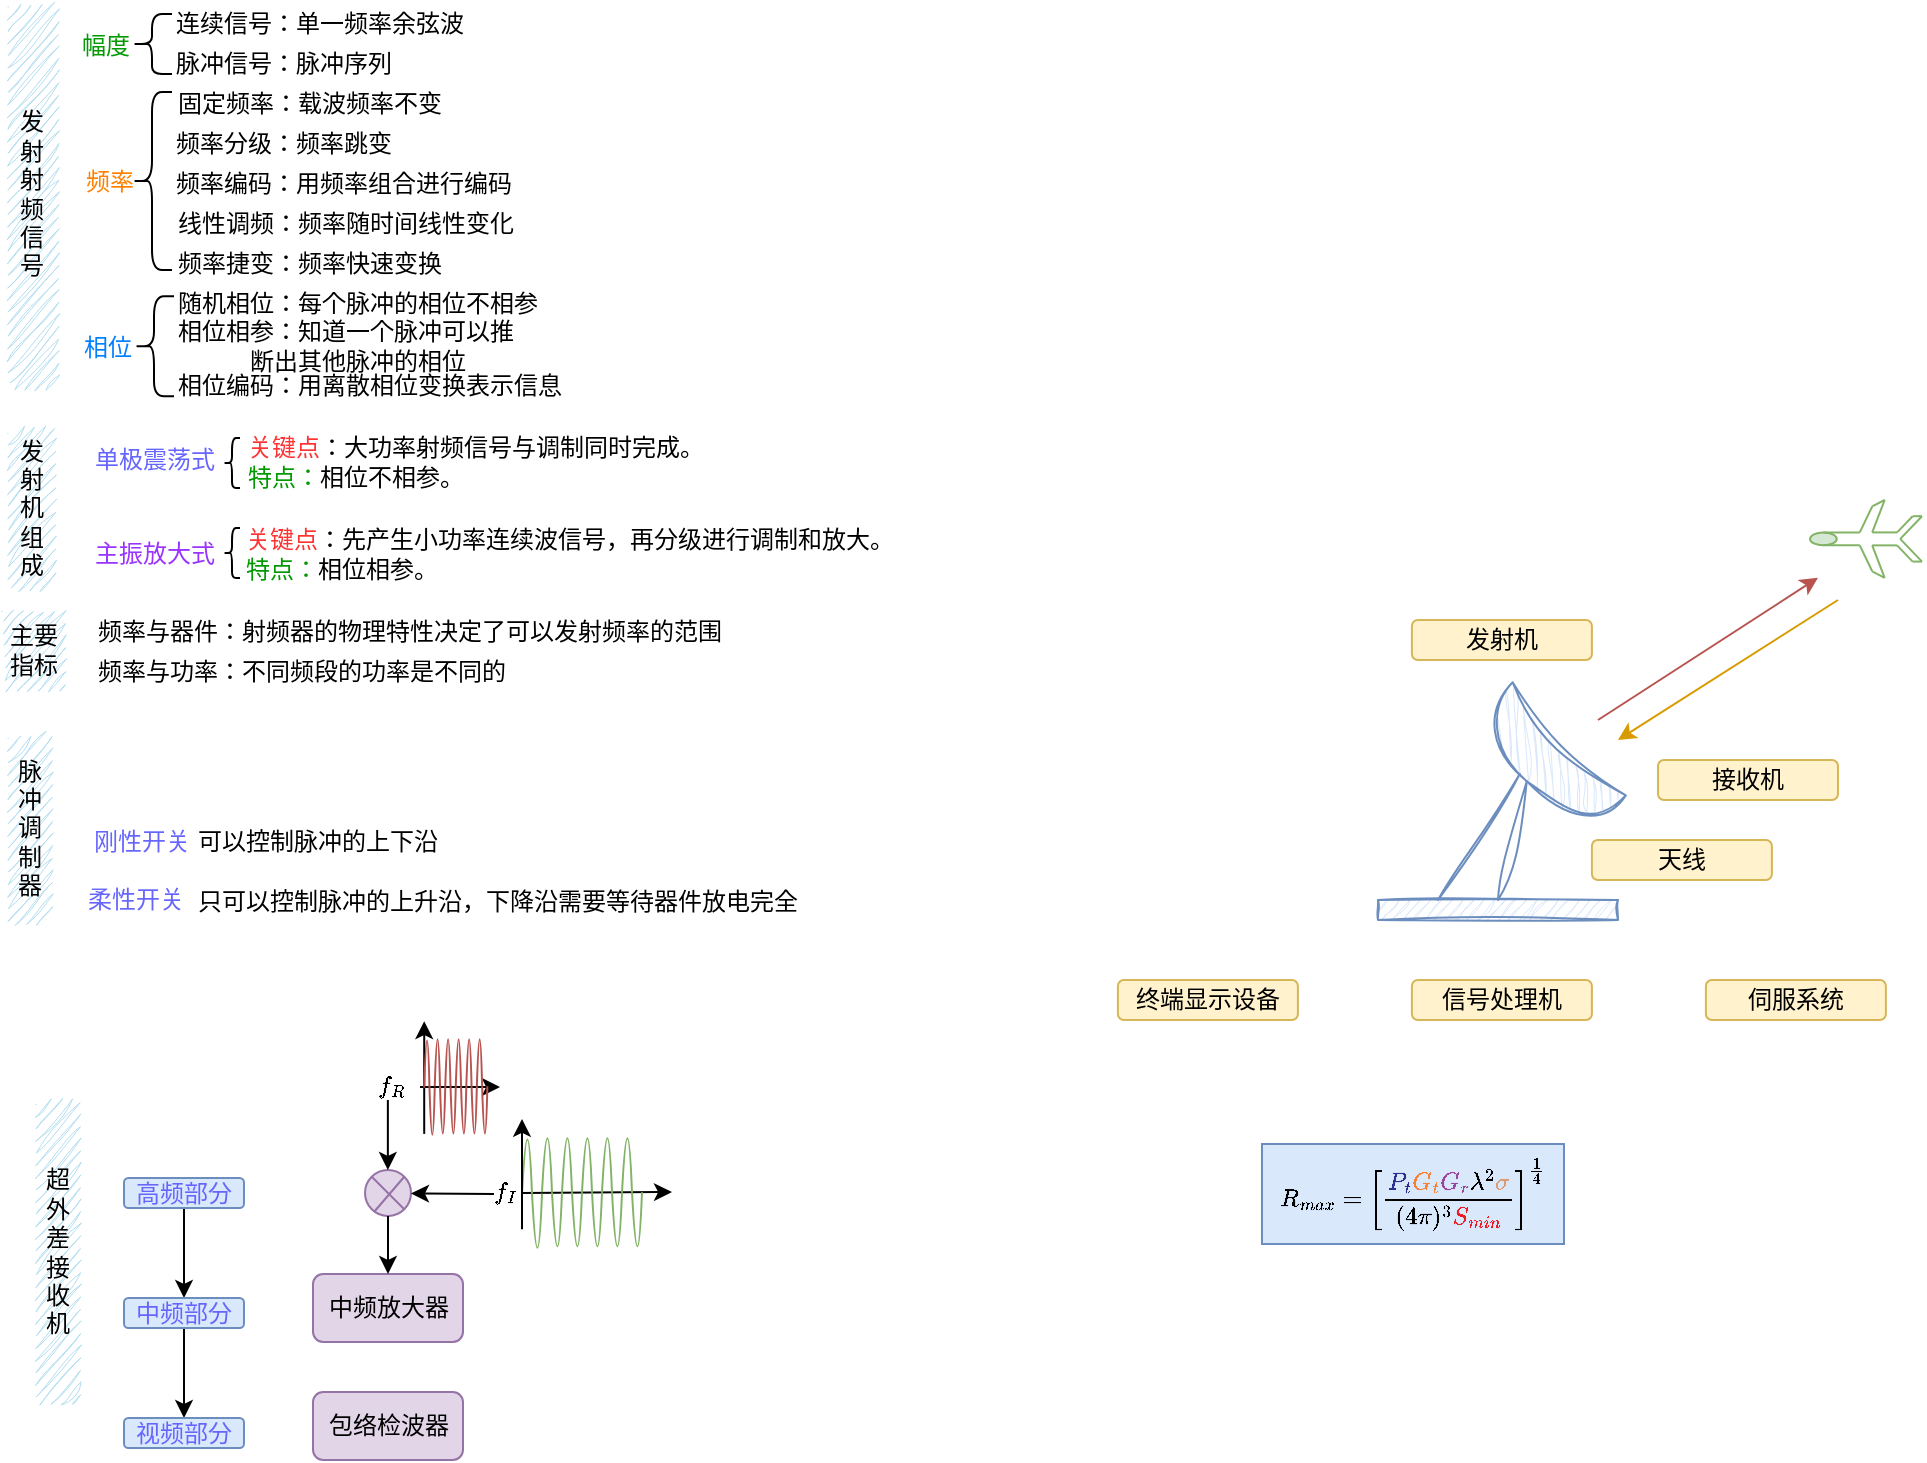 <mxfile version="28.1.2">
  <diagram name="第 1 页" id="1I7hhYu5JSRhCiXIuy0A">
    <mxGraphModel dx="1425" dy="829" grid="1" gridSize="1" guides="1" tooltips="1" connect="1" arrows="1" fold="1" page="1" pageScale="1" pageWidth="1654" pageHeight="1169" math="1" shadow="0">
      <root>
        <mxCell id="0" />
        <mxCell id="1" parent="0" />
        <mxCell id="ud-DHqLhz_IXkj7XKrdy-6" value="" style="group" vertex="1" connectable="0" parent="1">
          <mxGeometry x="800" y="451.109" width="123.891" height="118.891" as="geometry" />
        </mxCell>
        <mxCell id="ud-DHqLhz_IXkj7XKrdy-1" value="" style="shape=xor;whiteSpace=wrap;html=1;rotation=135;fillColor=#dae8fc;strokeColor=#6c8ebf;movable=1;resizable=1;rotatable=1;deletable=1;editable=1;locked=0;connectable=1;container=0;sketch=1;curveFitting=1;jiggle=2;" vertex="1" parent="ud-DHqLhz_IXkj7XKrdy-6">
          <mxGeometry x="70" y="-1.109" width="30" height="80" as="geometry" />
        </mxCell>
        <mxCell id="ud-DHqLhz_IXkj7XKrdy-2" value="" style="endArrow=none;html=1;rounded=0;entryX=1;entryY=0.5;entryDx=0;entryDy=0;entryPerimeter=0;movable=1;resizable=1;rotatable=1;deletable=1;editable=1;locked=0;connectable=1;fillColor=#dae8fc;strokeColor=#6c8ebf;sketch=1;curveFitting=1;jiggle=2;" edge="1" parent="ud-DHqLhz_IXkj7XKrdy-6" target="ud-DHqLhz_IXkj7XKrdy-1">
          <mxGeometry width="50" height="50" relative="1" as="geometry">
            <mxPoint x="60" y="108.891" as="sourcePoint" />
            <mxPoint x="70" y="48.891" as="targetPoint" />
          </mxGeometry>
        </mxCell>
        <mxCell id="ud-DHqLhz_IXkj7XKrdy-3" value="" style="rounded=0;whiteSpace=wrap;html=1;movable=1;resizable=1;rotatable=1;deletable=1;editable=1;locked=0;connectable=1;container=0;fillColor=#dae8fc;strokeColor=#6c8ebf;sketch=1;curveFitting=1;jiggle=2;" vertex="1" parent="ud-DHqLhz_IXkj7XKrdy-6">
          <mxGeometry y="108.891" width="120" height="10" as="geometry" />
        </mxCell>
        <mxCell id="ud-DHqLhz_IXkj7XKrdy-4" value="" style="endArrow=none;html=1;rounded=0;entryX=0.998;entryY=0.563;entryDx=0;entryDy=0;entryPerimeter=0;exitX=0.25;exitY=0;exitDx=0;exitDy=0;movable=1;resizable=1;rotatable=1;deletable=1;editable=1;locked=0;connectable=1;fillColor=#dae8fc;strokeColor=#6c8ebf;sketch=1;curveFitting=1;jiggle=2;" edge="1" parent="ud-DHqLhz_IXkj7XKrdy-6" source="ud-DHqLhz_IXkj7XKrdy-3" target="ud-DHqLhz_IXkj7XKrdy-1">
          <mxGeometry width="50" height="50" relative="1" as="geometry">
            <mxPoint x="20" y="98.891" as="sourcePoint" />
            <mxPoint x="70" y="48.891" as="targetPoint" />
          </mxGeometry>
        </mxCell>
        <mxCell id="ud-DHqLhz_IXkj7XKrdy-27" value="" style="group;" vertex="1" connectable="0" parent="1">
          <mxGeometry x="1016" y="360" width="56" height="38.89" as="geometry" />
        </mxCell>
        <mxCell id="ud-DHqLhz_IXkj7XKrdy-8" value="" style="ellipse;whiteSpace=wrap;html=1;fillColor=#d5e8d4;strokeColor=#82b366;" vertex="1" parent="ud-DHqLhz_IXkj7XKrdy-27">
          <mxGeometry y="16.204" width="13.378" height="6.482" as="geometry" />
        </mxCell>
        <mxCell id="ud-DHqLhz_IXkj7XKrdy-9" value="" style="endArrow=none;html=1;rounded=0;fillColor=#d5e8d4;strokeColor=#82b366;" edge="1" parent="ud-DHqLhz_IXkj7XKrdy-27">
          <mxGeometry width="50" height="50" relative="1" as="geometry">
            <mxPoint x="24.889" y="16.204" as="sourcePoint" />
            <mxPoint x="31.111" y="3.241" as="targetPoint" />
          </mxGeometry>
        </mxCell>
        <mxCell id="ud-DHqLhz_IXkj7XKrdy-11" value="" style="endArrow=none;html=1;rounded=0;fillColor=#d5e8d4;strokeColor=#82b366;" edge="1" parent="ud-DHqLhz_IXkj7XKrdy-27">
          <mxGeometry width="50" height="50" relative="1" as="geometry">
            <mxPoint x="31.111" y="3.241" as="sourcePoint" />
            <mxPoint x="37.333" as="targetPoint" />
          </mxGeometry>
        </mxCell>
        <mxCell id="ud-DHqLhz_IXkj7XKrdy-12" value="" style="endArrow=none;html=1;rounded=0;fillColor=#d5e8d4;strokeColor=#82b366;" edge="1" parent="ud-DHqLhz_IXkj7XKrdy-27">
          <mxGeometry width="50" height="50" relative="1" as="geometry">
            <mxPoint x="31.111" y="16.204" as="sourcePoint" />
            <mxPoint x="37.333" as="targetPoint" />
          </mxGeometry>
        </mxCell>
        <mxCell id="ud-DHqLhz_IXkj7XKrdy-13" value="" style="endArrow=none;html=1;rounded=0;fillColor=#d5e8d4;strokeColor=#82b366;" edge="1" parent="ud-DHqLhz_IXkj7XKrdy-27">
          <mxGeometry width="50" height="50" relative="1" as="geometry">
            <mxPoint x="24.889" y="22.686" as="sourcePoint" />
            <mxPoint x="31.111" y="35.649" as="targetPoint" />
          </mxGeometry>
        </mxCell>
        <mxCell id="ud-DHqLhz_IXkj7XKrdy-14" value="" style="endArrow=none;html=1;rounded=0;fillColor=#d5e8d4;strokeColor=#82b366;" edge="1" parent="ud-DHqLhz_IXkj7XKrdy-27">
          <mxGeometry width="50" height="50" relative="1" as="geometry">
            <mxPoint x="31.111" y="35.649" as="sourcePoint" />
            <mxPoint x="37.333" y="38.89" as="targetPoint" />
          </mxGeometry>
        </mxCell>
        <mxCell id="ud-DHqLhz_IXkj7XKrdy-15" value="" style="endArrow=none;html=1;rounded=0;fillColor=#d5e8d4;strokeColor=#82b366;" edge="1" parent="ud-DHqLhz_IXkj7XKrdy-27">
          <mxGeometry width="50" height="50" relative="1" as="geometry">
            <mxPoint x="31.111" y="22.686" as="sourcePoint" />
            <mxPoint x="37.333" y="38.89" as="targetPoint" />
          </mxGeometry>
        </mxCell>
        <mxCell id="ud-DHqLhz_IXkj7XKrdy-16" value="" style="endArrow=none;html=1;rounded=0;fillColor=#d5e8d4;strokeColor=#82b366;" edge="1" parent="ud-DHqLhz_IXkj7XKrdy-27">
          <mxGeometry width="50" height="50" relative="1" as="geometry">
            <mxPoint x="31.111" y="16.204" as="sourcePoint" />
            <mxPoint x="43.556" y="16.204" as="targetPoint" />
          </mxGeometry>
        </mxCell>
        <mxCell id="ud-DHqLhz_IXkj7XKrdy-17" value="" style="endArrow=none;html=1;rounded=0;fillColor=#d5e8d4;strokeColor=#82b366;" edge="1" parent="ud-DHqLhz_IXkj7XKrdy-27">
          <mxGeometry width="50" height="50" relative="1" as="geometry">
            <mxPoint x="31.111" y="22.686" as="sourcePoint" />
            <mxPoint x="43.556" y="22.686" as="targetPoint" />
          </mxGeometry>
        </mxCell>
        <mxCell id="ud-DHqLhz_IXkj7XKrdy-18" value="" style="endArrow=none;html=1;rounded=0;exitX=0.5;exitY=0;exitDx=0;exitDy=0;fillColor=#d5e8d4;strokeColor=#82b366;" edge="1" parent="ud-DHqLhz_IXkj7XKrdy-27" source="ud-DHqLhz_IXkj7XKrdy-8">
          <mxGeometry width="50" height="50" relative="1" as="geometry">
            <mxPoint x="16.956" y="24.306" as="sourcePoint" />
            <mxPoint x="24.889" y="16.204" as="targetPoint" />
          </mxGeometry>
        </mxCell>
        <mxCell id="ud-DHqLhz_IXkj7XKrdy-19" value="" style="endArrow=none;html=1;rounded=0;exitX=0.5;exitY=0;exitDx=0;exitDy=0;fillColor=#d5e8d4;strokeColor=#82b366;" edge="1" parent="ud-DHqLhz_IXkj7XKrdy-27">
          <mxGeometry width="50" height="50" relative="1" as="geometry">
            <mxPoint x="6.689" y="22.686" as="sourcePoint" />
            <mxPoint x="24.889" y="22.686" as="targetPoint" />
          </mxGeometry>
        </mxCell>
        <mxCell id="ud-DHqLhz_IXkj7XKrdy-20" value="" style="endArrow=none;html=1;rounded=0;fillColor=#d5e8d4;strokeColor=#82b366;" edge="1" parent="ud-DHqLhz_IXkj7XKrdy-27">
          <mxGeometry width="50" height="50" relative="1" as="geometry">
            <mxPoint x="43.556" y="16.204" as="sourcePoint" />
            <mxPoint x="51.333" y="8.102" as="targetPoint" />
          </mxGeometry>
        </mxCell>
        <mxCell id="ud-DHqLhz_IXkj7XKrdy-21" value="" style="endArrow=none;html=1;rounded=0;fillColor=#d5e8d4;strokeColor=#82b366;" edge="1" parent="ud-DHqLhz_IXkj7XKrdy-27">
          <mxGeometry width="50" height="50" relative="1" as="geometry">
            <mxPoint x="43.556" y="22.686" as="sourcePoint" />
            <mxPoint x="51.333" y="30.788" as="targetPoint" />
          </mxGeometry>
        </mxCell>
        <mxCell id="ud-DHqLhz_IXkj7XKrdy-22" value="" style="endArrow=none;html=1;rounded=0;fillColor=#d5e8d4;strokeColor=#82b366;" edge="1" parent="ud-DHqLhz_IXkj7XKrdy-27">
          <mxGeometry width="50" height="50" relative="1" as="geometry">
            <mxPoint x="45.111" y="19.445" as="sourcePoint" />
            <mxPoint x="56" y="8.102" as="targetPoint" />
          </mxGeometry>
        </mxCell>
        <mxCell id="ud-DHqLhz_IXkj7XKrdy-23" value="" style="endArrow=none;html=1;rounded=0;fillColor=#d5e8d4;strokeColor=#82b366;" edge="1" parent="ud-DHqLhz_IXkj7XKrdy-27">
          <mxGeometry width="50" height="50" relative="1" as="geometry">
            <mxPoint x="45.111" y="19.445" as="sourcePoint" />
            <mxPoint x="56" y="30.788" as="targetPoint" />
          </mxGeometry>
        </mxCell>
        <mxCell id="ud-DHqLhz_IXkj7XKrdy-24" value="" style="endArrow=none;html=1;rounded=0;fillColor=#d5e8d4;strokeColor=#82b366;" edge="1" parent="ud-DHqLhz_IXkj7XKrdy-27">
          <mxGeometry width="50" height="50" relative="1" as="geometry">
            <mxPoint x="51.333" y="8.102" as="sourcePoint" />
            <mxPoint x="56" y="8.102" as="targetPoint" />
          </mxGeometry>
        </mxCell>
        <mxCell id="ud-DHqLhz_IXkj7XKrdy-25" value="" style="endArrow=none;html=1;rounded=0;fillColor=#d5e8d4;strokeColor=#82b366;" edge="1" parent="ud-DHqLhz_IXkj7XKrdy-27">
          <mxGeometry width="50" height="50" relative="1" as="geometry">
            <mxPoint x="51.333" y="30.788" as="sourcePoint" />
            <mxPoint x="56" y="30.788" as="targetPoint" />
          </mxGeometry>
        </mxCell>
        <mxCell id="ud-DHqLhz_IXkj7XKrdy-28" value="" style="endArrow=classic;html=1;rounded=0;fillColor=#f8cecc;strokeColor=#b85450;" edge="1" parent="1">
          <mxGeometry width="50" height="50" relative="1" as="geometry">
            <mxPoint x="910" y="470" as="sourcePoint" />
            <mxPoint x="1020" y="398.89" as="targetPoint" />
          </mxGeometry>
        </mxCell>
        <mxCell id="ud-DHqLhz_IXkj7XKrdy-29" value="" style="endArrow=classic;html=1;rounded=0;fillColor=#ffe6cc;strokeColor=#d79b00;" edge="1" parent="1">
          <mxGeometry width="50" height="50" relative="1" as="geometry">
            <mxPoint x="1030" y="410" as="sourcePoint" />
            <mxPoint x="920" y="480" as="targetPoint" />
          </mxGeometry>
        </mxCell>
        <mxCell id="ud-DHqLhz_IXkj7XKrdy-31" value="$$R_{max}=\left [\frac{{\color{Blue} P_t} {\color{Orange} G_t} {\color{Purple} G_r}\lambda ^2 {\color{Tan} \sigma}&amp;nbsp; }{(4\pi)^3 {\color{Red} S_{min}}}\right ] ^\frac{1}{4}&amp;nbsp;$$" style="text;html=1;align=center;verticalAlign=middle;whiteSpace=wrap;rounded=0;fillColor=#dae8fc;strokeColor=#6c8ebf;fontFamily=YEFONTCaiHongTangTi;" vertex="1" parent="1">
          <mxGeometry x="742" y="682" width="151" height="50" as="geometry" />
        </mxCell>
        <mxCell id="ud-DHqLhz_IXkj7XKrdy-32" value="天线" style="rounded=1;whiteSpace=wrap;html=1;fillColor=#fff2cc;strokeColor=#d6b656;fontFamily=YEFONTCaiHongTangTi;" vertex="1" parent="1">
          <mxGeometry x="906.95" y="530" width="90" height="20" as="geometry" />
        </mxCell>
        <mxCell id="ud-DHqLhz_IXkj7XKrdy-33" value="发射机" style="rounded=1;whiteSpace=wrap;html=1;fillColor=#fff2cc;strokeColor=#d6b656;fontFamily=YEFONTCaiHongTangTi;" vertex="1" parent="1">
          <mxGeometry x="816.95" y="420" width="90" height="20" as="geometry" />
        </mxCell>
        <mxCell id="ud-DHqLhz_IXkj7XKrdy-34" value="接收机" style="rounded=1;whiteSpace=wrap;html=1;fillColor=#fff2cc;strokeColor=#d6b656;fontFamily=YEFONTCaiHongTangTi;" vertex="1" parent="1">
          <mxGeometry x="940" y="490" width="90" height="20" as="geometry" />
        </mxCell>
        <mxCell id="ud-DHqLhz_IXkj7XKrdy-35" value="信号处理机" style="rounded=1;whiteSpace=wrap;html=1;fillColor=#fff2cc;strokeColor=#d6b656;fontFamily=YEFONTCaiHongTangTi;" vertex="1" parent="1">
          <mxGeometry x="816.95" y="600" width="90" height="20" as="geometry" />
        </mxCell>
        <mxCell id="ud-DHqLhz_IXkj7XKrdy-36" value="终端显示设备" style="rounded=1;whiteSpace=wrap;html=1;fillColor=#fff2cc;strokeColor=#d6b656;fontFamily=YEFONTCaiHongTangTi;" vertex="1" parent="1">
          <mxGeometry x="669.95" y="600" width="90" height="20" as="geometry" />
        </mxCell>
        <mxCell id="ud-DHqLhz_IXkj7XKrdy-37" value="伺服系统" style="rounded=1;whiteSpace=wrap;html=1;fillColor=#fff2cc;strokeColor=#d6b656;fontFamily=YEFONTCaiHongTangTi;" vertex="1" parent="1">
          <mxGeometry x="963.95" y="600" width="90" height="20" as="geometry" />
        </mxCell>
        <mxCell id="ud-DHqLhz_IXkj7XKrdy-38" value="发射射频信号" style="text;html=1;align=center;verticalAlign=middle;whiteSpace=wrap;rounded=1;fontFamily=YEFONTCaiHongTangTi;fontSize=12;fillColor=#b1ddf0;strokeColor=none;glass=0;sketch=1;curveFitting=1;jiggle=2;" vertex="1" parent="1">
          <mxGeometry x="115" y="110" width="24" height="194" as="geometry" />
        </mxCell>
        <mxCell id="ud-DHqLhz_IXkj7XKrdy-39" value="连续信号：单一频率余弦波" style="text;html=1;align=left;verticalAlign=middle;whiteSpace=wrap;rounded=0;fontFamily=YEFONTCaiHongTangTi;fontSize=12;fontColor=default;" vertex="1" parent="1">
          <mxGeometry x="197" y="112" width="160" height="20" as="geometry" />
        </mxCell>
        <mxCell id="ud-DHqLhz_IXkj7XKrdy-40" value="脉冲信号：脉冲序列" style="text;html=1;align=left;verticalAlign=middle;whiteSpace=wrap;rounded=0;fontFamily=YEFONTCaiHongTangTi;fontSize=12;fontColor=default;" vertex="1" parent="1">
          <mxGeometry x="197" y="132" width="160" height="20" as="geometry" />
        </mxCell>
        <mxCell id="ud-DHqLhz_IXkj7XKrdy-41" value="" style="shape=curlyBracket;whiteSpace=wrap;html=1;rounded=1;labelPosition=left;verticalLabelPosition=middle;align=right;verticalAlign=middle;fontFamily=YEFONTCaiHongTangTi;fontSize=12;fontColor=default;fillColor=none;gradientColor=none;" vertex="1" parent="1">
          <mxGeometry x="177" y="117" width="20" height="30" as="geometry" />
        </mxCell>
        <mxCell id="ud-DHqLhz_IXkj7XKrdy-43" value="固定频率：载波频率不变" style="text;html=1;align=left;verticalAlign=middle;whiteSpace=wrap;rounded=0;fontFamily=YEFONTCaiHongTangTi;fontSize=12;fontColor=default;" vertex="1" parent="1">
          <mxGeometry x="198" y="152" width="160" height="20" as="geometry" />
        </mxCell>
        <mxCell id="ud-DHqLhz_IXkj7XKrdy-44" value="频率分级：频率跳变" style="text;html=1;align=left;verticalAlign=middle;whiteSpace=wrap;rounded=0;fontFamily=YEFONTCaiHongTangTi;fontSize=12;fontColor=default;" vertex="1" parent="1">
          <mxGeometry x="197" y="172" width="160" height="20" as="geometry" />
        </mxCell>
        <mxCell id="ud-DHqLhz_IXkj7XKrdy-45" value="频率编码：用频率组合进行编码" style="text;html=1;align=left;verticalAlign=middle;whiteSpace=wrap;rounded=0;fontFamily=YEFONTCaiHongTangTi;fontSize=12;fontColor=default;" vertex="1" parent="1">
          <mxGeometry x="197" y="192" width="171" height="20" as="geometry" />
        </mxCell>
        <mxCell id="ud-DHqLhz_IXkj7XKrdy-46" value="线性调频：频率随时间线性变化" style="text;html=1;align=left;verticalAlign=middle;whiteSpace=wrap;rounded=0;fontFamily=YEFONTCaiHongTangTi;fontSize=12;fontColor=default;" vertex="1" parent="1">
          <mxGeometry x="198" y="212" width="171" height="20" as="geometry" />
        </mxCell>
        <mxCell id="ud-DHqLhz_IXkj7XKrdy-47" value="频率捷变：频率快速变换" style="text;html=1;align=left;verticalAlign=middle;whiteSpace=wrap;rounded=0;fontFamily=YEFONTCaiHongTangTi;fontSize=12;fontColor=default;" vertex="1" parent="1">
          <mxGeometry x="198" y="232" width="160" height="20" as="geometry" />
        </mxCell>
        <mxCell id="ud-DHqLhz_IXkj7XKrdy-48" value="随机相位：每个脉冲的相位不相参" style="text;html=1;align=left;verticalAlign=middle;whiteSpace=wrap;rounded=0;fontFamily=YEFONTCaiHongTangTi;fontSize=12;fontColor=default;" vertex="1" parent="1">
          <mxGeometry x="198" y="252" width="185" height="20" as="geometry" />
        </mxCell>
        <mxCell id="ud-DHqLhz_IXkj7XKrdy-49" value="相位相参：知道一个脉冲可以推&amp;nbsp; &amp;nbsp; &amp;nbsp; &amp;nbsp; &amp;nbsp; &amp;nbsp; &amp;nbsp; 断出其他脉冲的相位" style="text;html=1;align=left;verticalAlign=middle;whiteSpace=wrap;rounded=0;fontFamily=YEFONTCaiHongTangTi;fontSize=12;fontColor=default;" vertex="1" parent="1">
          <mxGeometry x="198" y="273.11" width="177" height="20" as="geometry" />
        </mxCell>
        <mxCell id="ud-DHqLhz_IXkj7XKrdy-50" value="相位编码：用离散相位变换表示信息" style="text;html=1;align=left;verticalAlign=middle;whiteSpace=wrap;rounded=0;fontFamily=YEFONTCaiHongTangTi;fontSize=12;fontColor=default;" vertex="1" parent="1">
          <mxGeometry x="198" y="293.11" width="195" height="20" as="geometry" />
        </mxCell>
        <mxCell id="ud-DHqLhz_IXkj7XKrdy-51" value="" style="shape=curlyBracket;whiteSpace=wrap;html=1;rounded=1;labelPosition=left;verticalLabelPosition=middle;align=right;verticalAlign=middle;fontFamily=YEFONTCaiHongTangTi;fontSize=12;fontColor=default;fillColor=none;gradientColor=none;" vertex="1" parent="1">
          <mxGeometry x="177" y="156" width="20" height="89" as="geometry" />
        </mxCell>
        <mxCell id="ud-DHqLhz_IXkj7XKrdy-52" value="" style="shape=curlyBracket;whiteSpace=wrap;html=1;rounded=1;labelPosition=left;verticalLabelPosition=middle;align=right;verticalAlign=middle;fontFamily=YEFONTCaiHongTangTi;fontSize=12;fontColor=default;fillColor=none;gradientColor=none;" vertex="1" parent="1">
          <mxGeometry x="178" y="258.11" width="20" height="50" as="geometry" />
        </mxCell>
        <mxCell id="ud-DHqLhz_IXkj7XKrdy-53" value="&lt;font style=&quot;color: rgb(0, 153, 0);&quot;&gt;幅度&lt;/font&gt;" style="text;html=1;align=center;verticalAlign=middle;whiteSpace=wrap;rounded=0;fontFamily=YEFONTCaiHongTangTi;fontSize=12;fontColor=default;" vertex="1" parent="1">
          <mxGeometry x="134" y="118" width="60" height="30" as="geometry" />
        </mxCell>
        <mxCell id="ud-DHqLhz_IXkj7XKrdy-54" value="&lt;font style=&quot;color: rgb(255, 128, 0);&quot;&gt;频率&lt;/font&gt;" style="text;html=1;align=center;verticalAlign=middle;whiteSpace=wrap;rounded=0;fontFamily=YEFONTCaiHongTangTi;fontSize=12;fontColor=default;" vertex="1" parent="1">
          <mxGeometry x="136" y="185.5" width="60" height="30" as="geometry" />
        </mxCell>
        <mxCell id="ud-DHqLhz_IXkj7XKrdy-55" value="&lt;font style=&quot;color: rgb(0, 127, 255);&quot;&gt;相位&lt;/font&gt;" style="text;html=1;align=center;verticalAlign=middle;whiteSpace=wrap;rounded=0;fontFamily=YEFONTCaiHongTangTi;fontSize=12;fontColor=default;" vertex="1" parent="1">
          <mxGeometry x="135" y="269" width="60" height="30" as="geometry" />
        </mxCell>
        <mxCell id="ud-DHqLhz_IXkj7XKrdy-56" value="&lt;font style=&quot;color: rgb(102, 102, 255);&quot;&gt;单极震荡式&lt;/font&gt;" style="rounded=1;whiteSpace=wrap;html=1;align=center;verticalAlign=middle;fontFamily=YEFONTCaiHongTangTi;fontSize=12;fillColor=none;strokeColor=none;" vertex="1" parent="1">
          <mxGeometry x="148" y="322" width="81" height="36" as="geometry" />
        </mxCell>
        <mxCell id="ud-DHqLhz_IXkj7XKrdy-59" value="&lt;div&gt;&lt;font style=&quot;color: rgb(255, 51, 51);&quot;&gt;关键点&lt;/font&gt;：大功率射频信号与调制同时完成。&lt;/div&gt;&lt;div&gt;&lt;font style=&quot;color: rgb(0, 153, 0);&quot;&gt;特点：&lt;/font&gt;相位不相参。&lt;/div&gt;" style="text;html=1;align=left;verticalAlign=middle;whiteSpace=wrap;rounded=0;fontFamily=YEFONTCaiHongTangTi;fontSize=12;fontColor=default;" vertex="1" parent="1">
          <mxGeometry x="233" y="326" width="232" height="30" as="geometry" />
        </mxCell>
        <mxCell id="ud-DHqLhz_IXkj7XKrdy-60" value="&lt;div&gt;&lt;font style=&quot;color: rgb(255, 51, 51);&quot;&gt;关键点&lt;/font&gt;：先产生小功率连续波信号，再分级进行调制和放大。&lt;/div&gt;&lt;div&gt;&lt;font style=&quot;color: rgb(0, 153, 0);&quot;&gt;特点：&lt;/font&gt;相位相参。&lt;/div&gt;" style="text;html=1;align=left;verticalAlign=middle;whiteSpace=wrap;rounded=0;fontFamily=YEFONTCaiHongTangTi;fontSize=12;fontColor=default;" vertex="1" parent="1">
          <mxGeometry x="232" y="371.5" width="330" height="30" as="geometry" />
        </mxCell>
        <mxCell id="ud-DHqLhz_IXkj7XKrdy-62" value="发射机组成" style="text;html=1;align=center;verticalAlign=middle;whiteSpace=wrap;rounded=1;fontFamily=YEFONTCaiHongTangTi;fontSize=12;fillColor=#b1ddf0;strokeColor=none;glass=0;sketch=1;curveFitting=1;jiggle=2;" vertex="1" parent="1">
          <mxGeometry x="115" y="323" width="24" height="82" as="geometry" />
        </mxCell>
        <mxCell id="ud-DHqLhz_IXkj7XKrdy-63" value="&lt;span&gt;&lt;font style=&quot;color: rgb(153, 51, 255);&quot;&gt;主振放大式&lt;/font&gt;&lt;/span&gt;" style="rounded=1;whiteSpace=wrap;html=1;align=center;verticalAlign=middle;fontFamily=YEFONTCaiHongTangTi;fontSize=12;fillColor=none;strokeColor=none;" vertex="1" parent="1">
          <mxGeometry x="148" y="369" width="81" height="36" as="geometry" />
        </mxCell>
        <mxCell id="ud-DHqLhz_IXkj7XKrdy-64" value="主要指标" style="text;html=1;align=center;verticalAlign=middle;whiteSpace=wrap;rounded=1;fontFamily=YEFONTCaiHongTangTi;fontSize=12;fillColor=#b1ddf0;strokeColor=none;glass=0;sketch=1;curveFitting=1;jiggle=2;" vertex="1" parent="1">
          <mxGeometry x="111" y="414" width="34" height="41" as="geometry" />
        </mxCell>
        <mxCell id="ud-DHqLhz_IXkj7XKrdy-67" value="" style="shape=curlyBracket;whiteSpace=wrap;html=1;rounded=1;labelPosition=left;verticalLabelPosition=middle;align=right;verticalAlign=middle;fontFamily=YEFONTCaiHongTangTi;fontSize=12;fontColor=default;fillColor=none;gradientColor=none;" vertex="1" parent="1">
          <mxGeometry x="223" y="329" width="8" height="25" as="geometry" />
        </mxCell>
        <mxCell id="ud-DHqLhz_IXkj7XKrdy-68" value="" style="shape=curlyBracket;whiteSpace=wrap;html=1;rounded=1;labelPosition=left;verticalLabelPosition=middle;align=right;verticalAlign=middle;fontFamily=YEFONTCaiHongTangTi;fontSize=12;fontColor=default;fillColor=none;gradientColor=none;" vertex="1" parent="1">
          <mxGeometry x="223" y="374" width="8" height="25" as="geometry" />
        </mxCell>
        <mxCell id="ud-DHqLhz_IXkj7XKrdy-72" value="频率与器件：射频器的物理特性决定了可以发射频率的范围" style="text;html=1;align=left;verticalAlign=middle;whiteSpace=wrap;rounded=0;fontFamily=YEFONTCaiHongTangTi;fontSize=12;fontColor=default;" vertex="1" parent="1">
          <mxGeometry x="158" y="416" width="328" height="20" as="geometry" />
        </mxCell>
        <mxCell id="ud-DHqLhz_IXkj7XKrdy-73" value="频率与功率：不同频段的功率是不同的" style="text;html=1;align=left;verticalAlign=middle;whiteSpace=wrap;rounded=0;fontFamily=YEFONTCaiHongTangTi;fontSize=12;fontColor=default;" vertex="1" parent="1">
          <mxGeometry x="158" y="436" width="317" height="20" as="geometry" />
        </mxCell>
        <mxCell id="ud-DHqLhz_IXkj7XKrdy-74" value="脉冲调制器" style="text;html=1;align=center;verticalAlign=middle;whiteSpace=wrap;rounded=1;fontFamily=YEFONTCaiHongTangTi;fontSize=12;fillColor=#b1ddf0;strokeColor=none;glass=0;sketch=1;curveFitting=1;jiggle=2;" vertex="1" parent="1">
          <mxGeometry x="115" y="476" width="22" height="96" as="geometry" />
        </mxCell>
        <mxCell id="ud-DHqLhz_IXkj7XKrdy-75" value="&lt;font style=&quot;color: rgb(102, 102, 255);&quot;&gt;刚性开关&lt;/font&gt;" style="rounded=1;whiteSpace=wrap;html=1;align=center;verticalAlign=middle;fontFamily=YEFONTCaiHongTangTi;fontSize=12;fillColor=none;strokeColor=none;" vertex="1" parent="1">
          <mxGeometry x="156" y="523.5" width="52" height="15" as="geometry" />
        </mxCell>
        <mxCell id="ud-DHqLhz_IXkj7XKrdy-76" value="&lt;font style=&quot;color: rgb(102, 102, 255);&quot;&gt;柔性开关&lt;/font&gt;" style="rounded=1;whiteSpace=wrap;html=1;align=center;verticalAlign=middle;fontFamily=YEFONTCaiHongTangTi;fontSize=12;fillColor=none;strokeColor=none;" vertex="1" parent="1">
          <mxGeometry x="153" y="552" width="52" height="15" as="geometry" />
        </mxCell>
        <mxCell id="ud-DHqLhz_IXkj7XKrdy-77" value="可以控制脉冲的上下沿" style="text;html=1;align=left;verticalAlign=middle;whiteSpace=wrap;rounded=0;fontFamily=YEFONTCaiHongTangTi;fontSize=12;fontColor=default;" vertex="1" parent="1">
          <mxGeometry x="208" y="521" width="150" height="20" as="geometry" />
        </mxCell>
        <mxCell id="ud-DHqLhz_IXkj7XKrdy-78" value="只可以控制脉冲的上升沿，下降沿需要等待器件放电完全" style="text;html=1;align=left;verticalAlign=middle;whiteSpace=wrap;rounded=0;fontFamily=YEFONTCaiHongTangTi;fontSize=12;fontColor=default;" vertex="1" parent="1">
          <mxGeometry x="207.95" y="551" width="305" height="20" as="geometry" />
        </mxCell>
        <mxCell id="ud-DHqLhz_IXkj7XKrdy-80" value="超外差接收机" style="text;html=1;align=center;verticalAlign=middle;whiteSpace=wrap;rounded=1;fontFamily=YEFONTCaiHongTangTi;fontSize=12;fillColor=#b1ddf0;strokeColor=none;glass=0;sketch=1;curveFitting=1;jiggle=2;" vertex="1" parent="1">
          <mxGeometry x="129" y="659" width="22" height="153" as="geometry" />
        </mxCell>
        <mxCell id="ud-DHqLhz_IXkj7XKrdy-86" style="edgeStyle=orthogonalEdgeStyle;rounded=0;orthogonalLoop=1;jettySize=auto;html=1;entryX=0.5;entryY=0;entryDx=0;entryDy=0;fontFamily=YEFONTCaiHongTangTi;fontSize=12;fontColor=default;" edge="1" parent="1" source="ud-DHqLhz_IXkj7XKrdy-82" target="ud-DHqLhz_IXkj7XKrdy-83">
          <mxGeometry relative="1" as="geometry" />
        </mxCell>
        <mxCell id="ud-DHqLhz_IXkj7XKrdy-82" value="&lt;font style=&quot;color: rgb(102, 102, 255);&quot;&gt;高频部分&lt;/font&gt;" style="rounded=1;whiteSpace=wrap;html=1;align=center;verticalAlign=middle;fontFamily=YEFONTCaiHongTangTi;fontSize=12;fillColor=#dae8fc;strokeColor=#6c8ebf;" vertex="1" parent="1">
          <mxGeometry x="173" y="699" width="60" height="15" as="geometry" />
        </mxCell>
        <mxCell id="ud-DHqLhz_IXkj7XKrdy-87" style="edgeStyle=orthogonalEdgeStyle;rounded=0;orthogonalLoop=1;jettySize=auto;html=1;entryX=0.5;entryY=0;entryDx=0;entryDy=0;fontFamily=YEFONTCaiHongTangTi;fontSize=12;fontColor=default;" edge="1" parent="1" source="ud-DHqLhz_IXkj7XKrdy-83" target="ud-DHqLhz_IXkj7XKrdy-84">
          <mxGeometry relative="1" as="geometry" />
        </mxCell>
        <mxCell id="ud-DHqLhz_IXkj7XKrdy-83" value="&lt;font style=&quot;color: rgb(102, 102, 255);&quot;&gt;中频部分&lt;/font&gt;" style="rounded=1;whiteSpace=wrap;html=1;align=center;verticalAlign=middle;fontFamily=YEFONTCaiHongTangTi;fontSize=12;fillColor=#dae8fc;strokeColor=#6c8ebf;" vertex="1" parent="1">
          <mxGeometry x="173" y="759" width="60" height="15" as="geometry" />
        </mxCell>
        <mxCell id="ud-DHqLhz_IXkj7XKrdy-84" value="&lt;font style=&quot;color: rgb(102, 102, 255);&quot;&gt;视频部分&lt;/font&gt;" style="rounded=1;whiteSpace=wrap;html=1;align=center;verticalAlign=middle;fontFamily=YEFONTCaiHongTangTi;fontSize=12;fillColor=#dae8fc;strokeColor=#6c8ebf;" vertex="1" parent="1">
          <mxGeometry x="173" y="819" width="60" height="15" as="geometry" />
        </mxCell>
        <mxCell id="ud-DHqLhz_IXkj7XKrdy-85" style="edgeStyle=orthogonalEdgeStyle;rounded=0;orthogonalLoop=1;jettySize=auto;html=1;exitX=0.5;exitY=1;exitDx=0;exitDy=0;fontFamily=YEFONTCaiHongTangTi;fontSize=12;fontColor=default;fillColor=#dae8fc;strokeColor=#6c8ebf;" edge="1" parent="1" source="ud-DHqLhz_IXkj7XKrdy-83" target="ud-DHqLhz_IXkj7XKrdy-83">
          <mxGeometry relative="1" as="geometry" />
        </mxCell>
        <mxCell id="ud-DHqLhz_IXkj7XKrdy-89" value="$$f_R$$" style="text;html=1;align=center;verticalAlign=middle;whiteSpace=wrap;rounded=0;fontFamily=YEFONTCaiHongTangTi;fontSize=12;fontColor=default;" vertex="1" parent="1">
          <mxGeometry x="277" y="637" width="60" height="30" as="geometry" />
        </mxCell>
        <mxCell id="ud-DHqLhz_IXkj7XKrdy-90" value="" style="ellipse;whiteSpace=wrap;html=1;aspect=fixed;rounded=0;align=center;verticalAlign=middle;fontFamily=YEFONTCaiHongTangTi;fontSize=12;fillColor=#e1d5e7;strokeColor=#9673a6;" vertex="1" parent="1">
          <mxGeometry x="293.5" y="695" width="23" height="23" as="geometry" />
        </mxCell>
        <mxCell id="ud-DHqLhz_IXkj7XKrdy-91" value="" style="endArrow=none;html=1;rounded=0;fontFamily=YEFONTCaiHongTangTi;fontSize=12;fontColor=default;entryX=1;entryY=0;entryDx=0;entryDy=0;fillColor=#e1d5e7;strokeColor=#9673a6;" edge="1" parent="1" target="ud-DHqLhz_IXkj7XKrdy-90">
          <mxGeometry width="50" height="50" relative="1" as="geometry">
            <mxPoint x="298" y="716" as="sourcePoint" />
            <mxPoint x="319" y="695" as="targetPoint" />
          </mxGeometry>
        </mxCell>
        <mxCell id="ud-DHqLhz_IXkj7XKrdy-92" value="" style="endArrow=none;html=1;rounded=0;fontFamily=YEFONTCaiHongTangTi;fontSize=12;fontColor=default;exitX=0;exitY=0;exitDx=0;exitDy=0;entryX=1;entryY=1;entryDx=0;entryDy=0;fillColor=#e1d5e7;strokeColor=#9673a6;" edge="1" parent="1" source="ud-DHqLhz_IXkj7XKrdy-90" target="ud-DHqLhz_IXkj7XKrdy-90">
          <mxGeometry width="50" height="50" relative="1" as="geometry">
            <mxPoint x="293" y="734" as="sourcePoint" />
            <mxPoint x="315" y="712" as="targetPoint" />
          </mxGeometry>
        </mxCell>
        <mxCell id="ud-DHqLhz_IXkj7XKrdy-94" value="" style="endArrow=classic;html=1;rounded=0;fontFamily=YEFONTCaiHongTangTi;fontSize=12;fontColor=default;" edge="1" parent="1">
          <mxGeometry width="50" height="50" relative="1" as="geometry">
            <mxPoint x="304.93" y="660" as="sourcePoint" />
            <mxPoint x="304.93" y="695" as="targetPoint" />
          </mxGeometry>
        </mxCell>
        <mxCell id="ud-DHqLhz_IXkj7XKrdy-95" value="" style="endArrow=classic;html=1;rounded=0;fontFamily=YEFONTCaiHongTangTi;fontSize=12;fontColor=default;entryX=1;entryY=0.5;entryDx=0;entryDy=0;" edge="1" parent="1">
          <mxGeometry width="50" height="50" relative="1" as="geometry">
            <mxPoint x="358" y="707" as="sourcePoint" />
            <mxPoint x="316.5" y="706.75" as="targetPoint" />
          </mxGeometry>
        </mxCell>
        <mxCell id="ud-DHqLhz_IXkj7XKrdy-96" value="$$f_I$$" style="text;html=1;align=center;verticalAlign=middle;whiteSpace=wrap;rounded=0;fontFamily=YEFONTCaiHongTangTi;fontSize=12;fontColor=default;" vertex="1" parent="1">
          <mxGeometry x="334" y="690" width="60" height="30" as="geometry" />
        </mxCell>
        <mxCell id="ud-DHqLhz_IXkj7XKrdy-97" value="中频放大器" style="rounded=1;whiteSpace=wrap;html=1;align=center;verticalAlign=middle;fontFamily=YEFONTCaiHongTangTi;fontSize=12;fillColor=#e1d5e7;strokeColor=#9673a6;" vertex="1" parent="1">
          <mxGeometry x="267.5" y="747" width="75" height="34" as="geometry" />
        </mxCell>
        <mxCell id="ud-DHqLhz_IXkj7XKrdy-98" value="" style="endArrow=classic;html=1;rounded=0;fontFamily=YEFONTCaiHongTangTi;fontSize=12;fontColor=default;exitX=0.5;exitY=1;exitDx=0;exitDy=0;entryX=0.5;entryY=0;entryDx=0;entryDy=0;" edge="1" parent="1" source="ud-DHqLhz_IXkj7XKrdy-90" target="ud-DHqLhz_IXkj7XKrdy-97">
          <mxGeometry width="50" height="50" relative="1" as="geometry">
            <mxPoint x="263" y="723" as="sourcePoint" />
            <mxPoint x="313" y="673" as="targetPoint" />
          </mxGeometry>
        </mxCell>
        <mxCell id="ud-DHqLhz_IXkj7XKrdy-100" value="包络检波器" style="rounded=1;whiteSpace=wrap;html=1;align=center;verticalAlign=middle;fontFamily=YEFONTCaiHongTangTi;fontSize=12;fillColor=#e1d5e7;strokeColor=#9673a6;" vertex="1" parent="1">
          <mxGeometry x="267.5" y="806" width="75" height="34" as="geometry" />
        </mxCell>
        <mxCell id="ud-DHqLhz_IXkj7XKrdy-141" value="" style="group;movable=1;resizable=1;rotatable=1;deletable=1;editable=1;locked=0;connectable=1;" vertex="1" connectable="0" parent="1">
          <mxGeometry x="321" y="620.566" width="40" height="56.368" as="geometry" />
        </mxCell>
        <mxCell id="ud-DHqLhz_IXkj7XKrdy-101" value="" style="endArrow=classic;html=1;rounded=0;fontFamily=YEFONTCaiHongTangTi;fontSize=12;fontColor=default;movable=1;resizable=1;rotatable=1;deletable=1;editable=1;locked=0;connectable=1;" edge="1" parent="ud-DHqLhz_IXkj7XKrdy-141">
          <mxGeometry width="50" height="50" relative="1" as="geometry">
            <mxPoint y="32.934" as="sourcePoint" />
            <mxPoint x="40" y="32.934" as="targetPoint" />
          </mxGeometry>
        </mxCell>
        <mxCell id="ud-DHqLhz_IXkj7XKrdy-102" value="" style="endArrow=classic;html=1;rounded=0;fontFamily=YEFONTCaiHongTangTi;fontSize=12;fontColor=default;movable=1;resizable=1;rotatable=1;deletable=1;editable=1;locked=0;connectable=1;" edge="1" parent="ud-DHqLhz_IXkj7XKrdy-141">
          <mxGeometry width="50" height="50" relative="1" as="geometry">
            <mxPoint x="2.105" y="56.368" as="sourcePoint" />
            <mxPoint x="2.105" as="targetPoint" />
          </mxGeometry>
        </mxCell>
        <mxCell id="ud-DHqLhz_IXkj7XKrdy-103" value="" style="endArrow=none;html=1;rounded=0;fontFamily=YEFONTCaiHongTangTi;fontSize=12;fontColor=default;curved=1;fillColor=#f8cecc;strokeColor=#b85450;" edge="1" parent="1">
          <mxGeometry width="50" height="50" relative="1" as="geometry">
            <mxPoint x="323.105" y="653.817" as="sourcePoint" />
            <mxPoint x="325.737" y="653.817" as="targetPoint" />
            <Array as="points">
              <mxPoint x="324.629" y="606.633" />
            </Array>
          </mxGeometry>
        </mxCell>
        <mxCell id="ud-DHqLhz_IXkj7XKrdy-104" value="" style="endArrow=none;html=1;rounded=0;fontFamily=YEFONTCaiHongTangTi;fontSize=12;fontColor=default;curved=1;fillColor=#f8cecc;strokeColor=#b85450;" edge="1" parent="1">
          <mxGeometry width="50" height="50" relative="1" as="geometry">
            <mxPoint x="325.737" y="653.817" as="sourcePoint" />
            <mxPoint x="328.368" y="653.817" as="targetPoint" />
            <Array as="points">
              <mxPoint x="327.26" y="701" />
            </Array>
          </mxGeometry>
        </mxCell>
        <mxCell id="ud-DHqLhz_IXkj7XKrdy-107" value="" style="endArrow=none;html=1;rounded=0;fontFamily=YEFONTCaiHongTangTi;fontSize=12;fontColor=default;curved=1;fillColor=#f8cecc;strokeColor=#b85450;" edge="1" parent="1">
          <mxGeometry width="50" height="50" relative="1" as="geometry">
            <mxPoint x="328.368" y="653.183" as="sourcePoint" />
            <mxPoint x="331" y="653.183" as="targetPoint" />
            <Array as="points">
              <mxPoint x="329.892" y="606" />
            </Array>
          </mxGeometry>
        </mxCell>
        <mxCell id="ud-DHqLhz_IXkj7XKrdy-108" value="" style="endArrow=none;html=1;rounded=0;fontFamily=YEFONTCaiHongTangTi;fontSize=12;fontColor=default;curved=1;fillColor=#f8cecc;strokeColor=#b85450;" edge="1" parent="1">
          <mxGeometry width="50" height="50" relative="1" as="geometry">
            <mxPoint x="331" y="653.183" as="sourcePoint" />
            <mxPoint x="333.632" y="653.183" as="targetPoint" />
            <Array as="points">
              <mxPoint x="332.524" y="700.367" />
            </Array>
          </mxGeometry>
        </mxCell>
        <mxCell id="ud-DHqLhz_IXkj7XKrdy-110" value="" style="endArrow=none;html=1;rounded=0;fontFamily=YEFONTCaiHongTangTi;fontSize=12;fontColor=default;curved=1;fillColor=#f8cecc;strokeColor=#b85450;" edge="1" parent="1">
          <mxGeometry width="50" height="50" relative="1" as="geometry">
            <mxPoint x="333.632" y="653.183" as="sourcePoint" />
            <mxPoint x="336.263" y="653.183" as="targetPoint" />
            <Array as="points">
              <mxPoint x="335.155" y="606" />
            </Array>
          </mxGeometry>
        </mxCell>
        <mxCell id="ud-DHqLhz_IXkj7XKrdy-111" value="" style="endArrow=none;html=1;rounded=0;fontFamily=YEFONTCaiHongTangTi;fontSize=12;fontColor=default;curved=1;fillColor=#f8cecc;strokeColor=#b85450;" edge="1" parent="1">
          <mxGeometry width="50" height="50" relative="1" as="geometry">
            <mxPoint x="336.263" y="653.183" as="sourcePoint" />
            <mxPoint x="338.895" y="653.183" as="targetPoint" />
            <Array as="points">
              <mxPoint x="337.787" y="700.367" />
            </Array>
          </mxGeometry>
        </mxCell>
        <mxCell id="ud-DHqLhz_IXkj7XKrdy-113" value="" style="endArrow=none;html=1;rounded=0;fontFamily=YEFONTCaiHongTangTi;fontSize=12;fontColor=default;curved=1;fillColor=#f8cecc;strokeColor=#b85450;" edge="1" parent="1">
          <mxGeometry width="50" height="50" relative="1" as="geometry">
            <mxPoint x="338.895" y="653.183" as="sourcePoint" />
            <mxPoint x="341.526" y="653.183" as="targetPoint" />
            <Array as="points">
              <mxPoint x="340.418" y="606" />
            </Array>
          </mxGeometry>
        </mxCell>
        <mxCell id="ud-DHqLhz_IXkj7XKrdy-114" value="" style="endArrow=none;html=1;rounded=0;fontFamily=YEFONTCaiHongTangTi;fontSize=12;fontColor=default;curved=1;fillColor=#f8cecc;strokeColor=#b85450;" edge="1" parent="1">
          <mxGeometry width="50" height="50" relative="1" as="geometry">
            <mxPoint x="341.526" y="653.183" as="sourcePoint" />
            <mxPoint x="344.158" y="653.183" as="targetPoint" />
            <Array as="points">
              <mxPoint x="343.05" y="700.367" />
            </Array>
          </mxGeometry>
        </mxCell>
        <mxCell id="ud-DHqLhz_IXkj7XKrdy-116" value="" style="endArrow=none;html=1;rounded=0;fontFamily=YEFONTCaiHongTangTi;fontSize=12;fontColor=default;curved=1;fillColor=#f8cecc;strokeColor=#b85450;" edge="1" parent="1">
          <mxGeometry width="50" height="50" relative="1" as="geometry">
            <mxPoint x="344.158" y="653.183" as="sourcePoint" />
            <mxPoint x="346.789" y="653.183" as="targetPoint" />
            <Array as="points">
              <mxPoint x="345.681" y="606" />
            </Array>
          </mxGeometry>
        </mxCell>
        <mxCell id="ud-DHqLhz_IXkj7XKrdy-117" value="" style="endArrow=none;html=1;rounded=0;fontFamily=YEFONTCaiHongTangTi;fontSize=12;fontColor=default;curved=1;fillColor=#f8cecc;strokeColor=#b85450;" edge="1" parent="1">
          <mxGeometry width="50" height="50" relative="1" as="geometry">
            <mxPoint x="346.789" y="653.183" as="sourcePoint" />
            <mxPoint x="349.421" y="653.183" as="targetPoint" />
            <Array as="points">
              <mxPoint x="348.313" y="700.367" />
            </Array>
          </mxGeometry>
        </mxCell>
        <mxCell id="ud-DHqLhz_IXkj7XKrdy-119" value="" style="endArrow=none;html=1;rounded=0;fontFamily=YEFONTCaiHongTangTi;fontSize=12;fontColor=default;curved=1;fillColor=#f8cecc;strokeColor=#b85450;" edge="1" parent="1">
          <mxGeometry width="50" height="50" relative="1" as="geometry">
            <mxPoint x="349.421" y="653.183" as="sourcePoint" />
            <mxPoint x="352.053" y="653.183" as="targetPoint" />
            <Array as="points">
              <mxPoint x="350.945" y="606" />
            </Array>
          </mxGeometry>
        </mxCell>
        <mxCell id="ud-DHqLhz_IXkj7XKrdy-120" value="" style="endArrow=none;html=1;rounded=0;fontFamily=YEFONTCaiHongTangTi;fontSize=12;fontColor=default;curved=1;fillColor=#f8cecc;strokeColor=#b85450;" edge="1" parent="1">
          <mxGeometry width="50" height="50" relative="1" as="geometry">
            <mxPoint x="352.053" y="653.183" as="sourcePoint" />
            <mxPoint x="354.684" y="653.183" as="targetPoint" />
            <Array as="points">
              <mxPoint x="353.576" y="700.367" />
            </Array>
          </mxGeometry>
        </mxCell>
        <mxCell id="ud-DHqLhz_IXkj7XKrdy-143" value="" style="endArrow=classic;html=1;rounded=0;fontFamily=YEFONTCaiHongTangTi;fontSize=12;fontColor=default;" edge="1" parent="1">
          <mxGeometry width="50" height="50" relative="1" as="geometry">
            <mxPoint x="372" y="706.5" as="sourcePoint" />
            <mxPoint x="447" y="706" as="targetPoint" />
          </mxGeometry>
        </mxCell>
        <mxCell id="ud-DHqLhz_IXkj7XKrdy-123" value="" style="group" vertex="1" connectable="0" parent="1">
          <mxGeometry x="372" y="652.727" width="10.0" height="108.273" as="geometry" />
        </mxCell>
        <mxCell id="ud-DHqLhz_IXkj7XKrdy-124" value="" style="endArrow=none;html=1;rounded=0;fontFamily=YEFONTCaiHongTangTi;fontSize=12;fontColor=default;curved=1;fillColor=#d5e8d4;strokeColor=#82b366;" edge="1" parent="ud-DHqLhz_IXkj7XKrdy-123">
          <mxGeometry width="50" height="50" relative="1" as="geometry">
            <mxPoint y="54.137" as="sourcePoint" />
            <mxPoint x="5.0" y="54.137" as="targetPoint" />
            <Array as="points">
              <mxPoint x="2.895" />
            </Array>
          </mxGeometry>
        </mxCell>
        <mxCell id="ud-DHqLhz_IXkj7XKrdy-125" value="" style="endArrow=none;html=1;rounded=0;fontFamily=YEFONTCaiHongTangTi;fontSize=12;fontColor=default;curved=1;fillColor=#d5e8d4;strokeColor=#82b366;" edge="1" parent="ud-DHqLhz_IXkj7XKrdy-123">
          <mxGeometry width="50" height="50" relative="1" as="geometry">
            <mxPoint x="5.0" y="54.137" as="sourcePoint" />
            <mxPoint x="10.0" y="54.137" as="targetPoint" />
            <Array as="points">
              <mxPoint x="7.895" y="108.273" />
            </Array>
          </mxGeometry>
        </mxCell>
        <mxCell id="ud-DHqLhz_IXkj7XKrdy-144" value="" style="endArrow=classic;html=1;rounded=0;fontFamily=YEFONTCaiHongTangTi;fontSize=12;fontColor=default;fillColor=#d5e8d4;strokeColor=#000000;" edge="1" parent="ud-DHqLhz_IXkj7XKrdy-123">
          <mxGeometry width="50" height="50" relative="1" as="geometry">
            <mxPoint y="71.94" as="sourcePoint" />
            <mxPoint y="16.713" as="targetPoint" />
          </mxGeometry>
        </mxCell>
        <mxCell id="ud-DHqLhz_IXkj7XKrdy-127" value="" style="endArrow=none;html=1;rounded=0;fontFamily=YEFONTCaiHongTangTi;fontSize=12;fontColor=default;curved=1;fillColor=#d5e8d4;strokeColor=#82b366;" edge="1" parent="1">
          <mxGeometry width="50" height="50" relative="1" as="geometry">
            <mxPoint x="382" y="706.137" as="sourcePoint" />
            <mxPoint x="387" y="706.137" as="targetPoint" />
            <Array as="points">
              <mxPoint x="384.895" y="652" />
            </Array>
          </mxGeometry>
        </mxCell>
        <mxCell id="ud-DHqLhz_IXkj7XKrdy-128" value="" style="endArrow=none;html=1;rounded=0;fontFamily=YEFONTCaiHongTangTi;fontSize=12;fontColor=default;curved=1;fillColor=#d5e8d4;strokeColor=#82b366;" edge="1" parent="1">
          <mxGeometry width="50" height="50" relative="1" as="geometry">
            <mxPoint x="387" y="706.137" as="sourcePoint" />
            <mxPoint x="392" y="706.137" as="targetPoint" />
            <Array as="points">
              <mxPoint x="389.895" y="760.273" />
            </Array>
          </mxGeometry>
        </mxCell>
        <mxCell id="ud-DHqLhz_IXkj7XKrdy-130" value="" style="endArrow=none;html=1;rounded=0;fontFamily=YEFONTCaiHongTangTi;fontSize=12;fontColor=default;curved=1;fillColor=#d5e8d4;strokeColor=#82b366;" edge="1" parent="1">
          <mxGeometry width="50" height="50" relative="1" as="geometry">
            <mxPoint x="392" y="706.137" as="sourcePoint" />
            <mxPoint x="397" y="706.137" as="targetPoint" />
            <Array as="points">
              <mxPoint x="394.895" y="652" />
            </Array>
          </mxGeometry>
        </mxCell>
        <mxCell id="ud-DHqLhz_IXkj7XKrdy-131" value="" style="endArrow=none;html=1;rounded=0;fontFamily=YEFONTCaiHongTangTi;fontSize=12;fontColor=default;curved=1;fillColor=#d5e8d4;strokeColor=#82b366;" edge="1" parent="1">
          <mxGeometry width="50" height="50" relative="1" as="geometry">
            <mxPoint x="397" y="706.137" as="sourcePoint" />
            <mxPoint x="402" y="706.137" as="targetPoint" />
            <Array as="points">
              <mxPoint x="399.895" y="760.273" />
            </Array>
          </mxGeometry>
        </mxCell>
        <mxCell id="ud-DHqLhz_IXkj7XKrdy-133" value="" style="endArrow=none;html=1;rounded=0;fontFamily=YEFONTCaiHongTangTi;fontSize=12;fontColor=default;curved=1;fillColor=#d5e8d4;strokeColor=#82b366;" edge="1" parent="1">
          <mxGeometry width="50" height="50" relative="1" as="geometry">
            <mxPoint x="402" y="706.137" as="sourcePoint" />
            <mxPoint x="407" y="706.137" as="targetPoint" />
            <Array as="points">
              <mxPoint x="404.895" y="652" />
            </Array>
          </mxGeometry>
        </mxCell>
        <mxCell id="ud-DHqLhz_IXkj7XKrdy-134" value="" style="endArrow=none;html=1;rounded=0;fontFamily=YEFONTCaiHongTangTi;fontSize=12;fontColor=default;curved=1;fillColor=#d5e8d4;strokeColor=#82b366;" edge="1" parent="1">
          <mxGeometry width="50" height="50" relative="1" as="geometry">
            <mxPoint x="407" y="706.137" as="sourcePoint" />
            <mxPoint x="412" y="706.137" as="targetPoint" />
            <Array as="points">
              <mxPoint x="409.895" y="760.273" />
            </Array>
          </mxGeometry>
        </mxCell>
        <mxCell id="ud-DHqLhz_IXkj7XKrdy-136" value="" style="endArrow=none;html=1;rounded=0;fontFamily=YEFONTCaiHongTangTi;fontSize=12;fontColor=default;curved=1;fillColor=#d5e8d4;strokeColor=#82b366;" edge="1" parent="1">
          <mxGeometry width="50" height="50" relative="1" as="geometry">
            <mxPoint x="412" y="706.137" as="sourcePoint" />
            <mxPoint x="417" y="706.137" as="targetPoint" />
            <Array as="points">
              <mxPoint x="414.895" y="652" />
            </Array>
          </mxGeometry>
        </mxCell>
        <mxCell id="ud-DHqLhz_IXkj7XKrdy-137" value="" style="endArrow=none;html=1;rounded=0;fontFamily=YEFONTCaiHongTangTi;fontSize=12;fontColor=default;curved=1;fillColor=#d5e8d4;strokeColor=#82b366;" edge="1" parent="1">
          <mxGeometry width="50" height="50" relative="1" as="geometry">
            <mxPoint x="417" y="706.137" as="sourcePoint" />
            <mxPoint x="422" y="706.137" as="targetPoint" />
            <Array as="points">
              <mxPoint x="419.895" y="760.273" />
            </Array>
          </mxGeometry>
        </mxCell>
        <mxCell id="ud-DHqLhz_IXkj7XKrdy-139" value="" style="endArrow=none;html=1;rounded=0;fontFamily=YEFONTCaiHongTangTi;fontSize=12;fontColor=default;curved=1;fillColor=#d5e8d4;strokeColor=#82b366;" edge="1" parent="1">
          <mxGeometry width="50" height="50" relative="1" as="geometry">
            <mxPoint x="422" y="706.137" as="sourcePoint" />
            <mxPoint x="427" y="706.137" as="targetPoint" />
            <Array as="points">
              <mxPoint x="424.895" y="652" />
            </Array>
          </mxGeometry>
        </mxCell>
        <mxCell id="ud-DHqLhz_IXkj7XKrdy-140" value="" style="endArrow=none;html=1;rounded=0;fontFamily=YEFONTCaiHongTangTi;fontSize=12;fontColor=default;curved=1;fillColor=#d5e8d4;strokeColor=#82b366;" edge="1" parent="1">
          <mxGeometry width="50" height="50" relative="1" as="geometry">
            <mxPoint x="427" y="706.137" as="sourcePoint" />
            <mxPoint x="432" y="706.137" as="targetPoint" />
            <Array as="points">
              <mxPoint x="429.895" y="760.273" />
            </Array>
          </mxGeometry>
        </mxCell>
      </root>
    </mxGraphModel>
  </diagram>
</mxfile>
